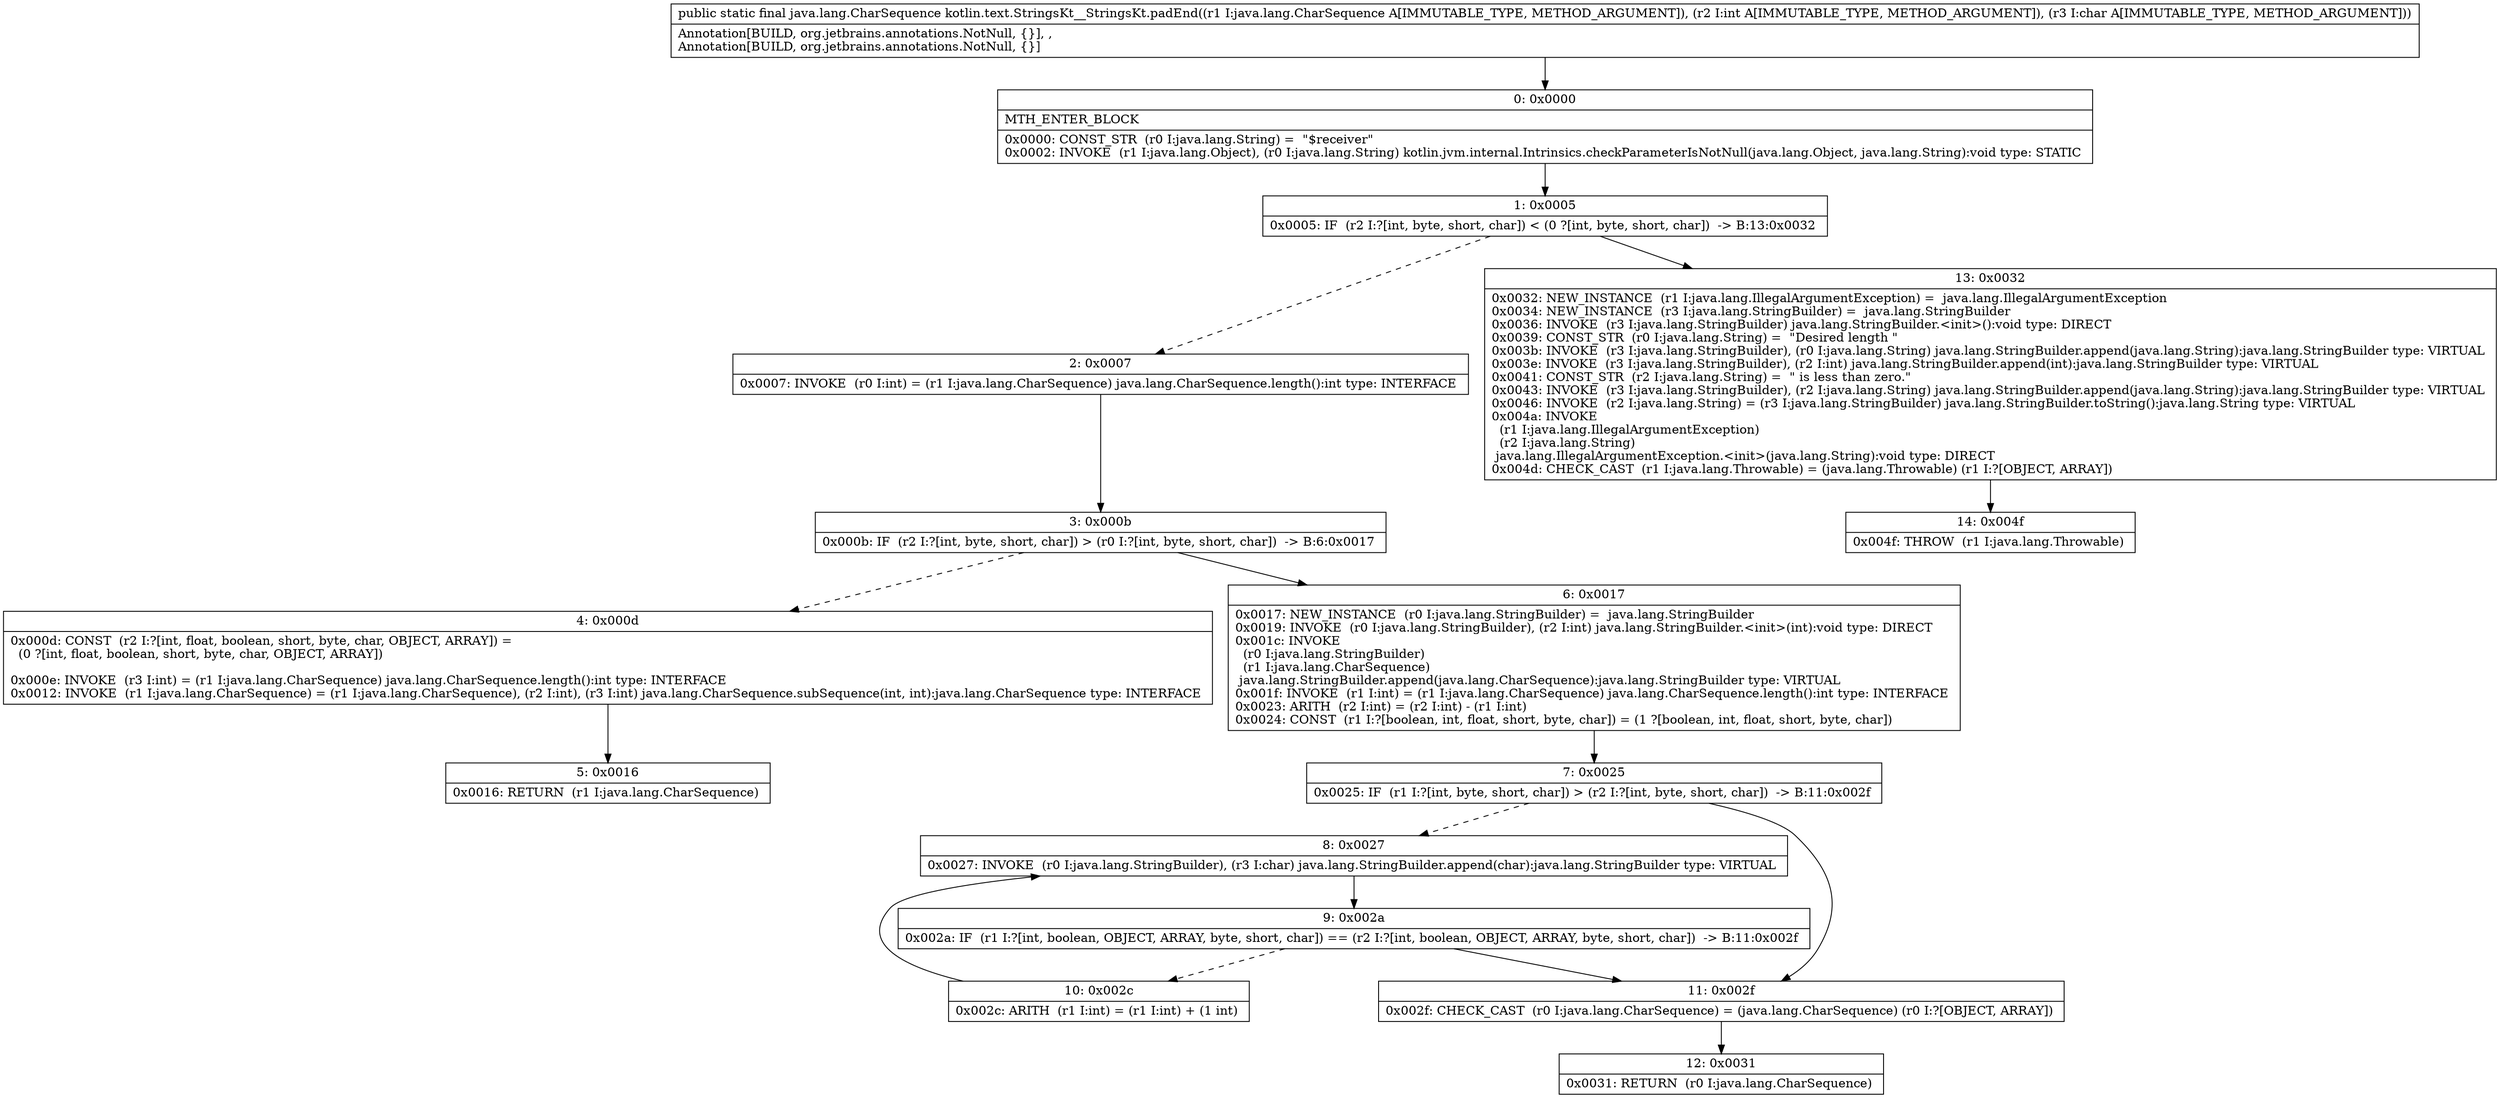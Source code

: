 digraph "CFG forkotlin.text.StringsKt__StringsKt.padEnd(Ljava\/lang\/CharSequence;IC)Ljava\/lang\/CharSequence;" {
Node_0 [shape=record,label="{0\:\ 0x0000|MTH_ENTER_BLOCK\l|0x0000: CONST_STR  (r0 I:java.lang.String) =  \"$receiver\" \l0x0002: INVOKE  (r1 I:java.lang.Object), (r0 I:java.lang.String) kotlin.jvm.internal.Intrinsics.checkParameterIsNotNull(java.lang.Object, java.lang.String):void type: STATIC \l}"];
Node_1 [shape=record,label="{1\:\ 0x0005|0x0005: IF  (r2 I:?[int, byte, short, char]) \< (0 ?[int, byte, short, char])  \-\> B:13:0x0032 \l}"];
Node_2 [shape=record,label="{2\:\ 0x0007|0x0007: INVOKE  (r0 I:int) = (r1 I:java.lang.CharSequence) java.lang.CharSequence.length():int type: INTERFACE \l}"];
Node_3 [shape=record,label="{3\:\ 0x000b|0x000b: IF  (r2 I:?[int, byte, short, char]) \> (r0 I:?[int, byte, short, char])  \-\> B:6:0x0017 \l}"];
Node_4 [shape=record,label="{4\:\ 0x000d|0x000d: CONST  (r2 I:?[int, float, boolean, short, byte, char, OBJECT, ARRAY]) = \l  (0 ?[int, float, boolean, short, byte, char, OBJECT, ARRAY])\l \l0x000e: INVOKE  (r3 I:int) = (r1 I:java.lang.CharSequence) java.lang.CharSequence.length():int type: INTERFACE \l0x0012: INVOKE  (r1 I:java.lang.CharSequence) = (r1 I:java.lang.CharSequence), (r2 I:int), (r3 I:int) java.lang.CharSequence.subSequence(int, int):java.lang.CharSequence type: INTERFACE \l}"];
Node_5 [shape=record,label="{5\:\ 0x0016|0x0016: RETURN  (r1 I:java.lang.CharSequence) \l}"];
Node_6 [shape=record,label="{6\:\ 0x0017|0x0017: NEW_INSTANCE  (r0 I:java.lang.StringBuilder) =  java.lang.StringBuilder \l0x0019: INVOKE  (r0 I:java.lang.StringBuilder), (r2 I:int) java.lang.StringBuilder.\<init\>(int):void type: DIRECT \l0x001c: INVOKE  \l  (r0 I:java.lang.StringBuilder)\l  (r1 I:java.lang.CharSequence)\l java.lang.StringBuilder.append(java.lang.CharSequence):java.lang.StringBuilder type: VIRTUAL \l0x001f: INVOKE  (r1 I:int) = (r1 I:java.lang.CharSequence) java.lang.CharSequence.length():int type: INTERFACE \l0x0023: ARITH  (r2 I:int) = (r2 I:int) \- (r1 I:int) \l0x0024: CONST  (r1 I:?[boolean, int, float, short, byte, char]) = (1 ?[boolean, int, float, short, byte, char]) \l}"];
Node_7 [shape=record,label="{7\:\ 0x0025|0x0025: IF  (r1 I:?[int, byte, short, char]) \> (r2 I:?[int, byte, short, char])  \-\> B:11:0x002f \l}"];
Node_8 [shape=record,label="{8\:\ 0x0027|0x0027: INVOKE  (r0 I:java.lang.StringBuilder), (r3 I:char) java.lang.StringBuilder.append(char):java.lang.StringBuilder type: VIRTUAL \l}"];
Node_9 [shape=record,label="{9\:\ 0x002a|0x002a: IF  (r1 I:?[int, boolean, OBJECT, ARRAY, byte, short, char]) == (r2 I:?[int, boolean, OBJECT, ARRAY, byte, short, char])  \-\> B:11:0x002f \l}"];
Node_10 [shape=record,label="{10\:\ 0x002c|0x002c: ARITH  (r1 I:int) = (r1 I:int) + (1 int) \l}"];
Node_11 [shape=record,label="{11\:\ 0x002f|0x002f: CHECK_CAST  (r0 I:java.lang.CharSequence) = (java.lang.CharSequence) (r0 I:?[OBJECT, ARRAY]) \l}"];
Node_12 [shape=record,label="{12\:\ 0x0031|0x0031: RETURN  (r0 I:java.lang.CharSequence) \l}"];
Node_13 [shape=record,label="{13\:\ 0x0032|0x0032: NEW_INSTANCE  (r1 I:java.lang.IllegalArgumentException) =  java.lang.IllegalArgumentException \l0x0034: NEW_INSTANCE  (r3 I:java.lang.StringBuilder) =  java.lang.StringBuilder \l0x0036: INVOKE  (r3 I:java.lang.StringBuilder) java.lang.StringBuilder.\<init\>():void type: DIRECT \l0x0039: CONST_STR  (r0 I:java.lang.String) =  \"Desired length \" \l0x003b: INVOKE  (r3 I:java.lang.StringBuilder), (r0 I:java.lang.String) java.lang.StringBuilder.append(java.lang.String):java.lang.StringBuilder type: VIRTUAL \l0x003e: INVOKE  (r3 I:java.lang.StringBuilder), (r2 I:int) java.lang.StringBuilder.append(int):java.lang.StringBuilder type: VIRTUAL \l0x0041: CONST_STR  (r2 I:java.lang.String) =  \" is less than zero.\" \l0x0043: INVOKE  (r3 I:java.lang.StringBuilder), (r2 I:java.lang.String) java.lang.StringBuilder.append(java.lang.String):java.lang.StringBuilder type: VIRTUAL \l0x0046: INVOKE  (r2 I:java.lang.String) = (r3 I:java.lang.StringBuilder) java.lang.StringBuilder.toString():java.lang.String type: VIRTUAL \l0x004a: INVOKE  \l  (r1 I:java.lang.IllegalArgumentException)\l  (r2 I:java.lang.String)\l java.lang.IllegalArgumentException.\<init\>(java.lang.String):void type: DIRECT \l0x004d: CHECK_CAST  (r1 I:java.lang.Throwable) = (java.lang.Throwable) (r1 I:?[OBJECT, ARRAY]) \l}"];
Node_14 [shape=record,label="{14\:\ 0x004f|0x004f: THROW  (r1 I:java.lang.Throwable) \l}"];
MethodNode[shape=record,label="{public static final java.lang.CharSequence kotlin.text.StringsKt__StringsKt.padEnd((r1 I:java.lang.CharSequence A[IMMUTABLE_TYPE, METHOD_ARGUMENT]), (r2 I:int A[IMMUTABLE_TYPE, METHOD_ARGUMENT]), (r3 I:char A[IMMUTABLE_TYPE, METHOD_ARGUMENT]))  | Annotation[BUILD, org.jetbrains.annotations.NotNull, \{\}], , \lAnnotation[BUILD, org.jetbrains.annotations.NotNull, \{\}]\l}"];
MethodNode -> Node_0;
Node_0 -> Node_1;
Node_1 -> Node_2[style=dashed];
Node_1 -> Node_13;
Node_2 -> Node_3;
Node_3 -> Node_4[style=dashed];
Node_3 -> Node_6;
Node_4 -> Node_5;
Node_6 -> Node_7;
Node_7 -> Node_8[style=dashed];
Node_7 -> Node_11;
Node_8 -> Node_9;
Node_9 -> Node_10[style=dashed];
Node_9 -> Node_11;
Node_10 -> Node_8;
Node_11 -> Node_12;
Node_13 -> Node_14;
}

